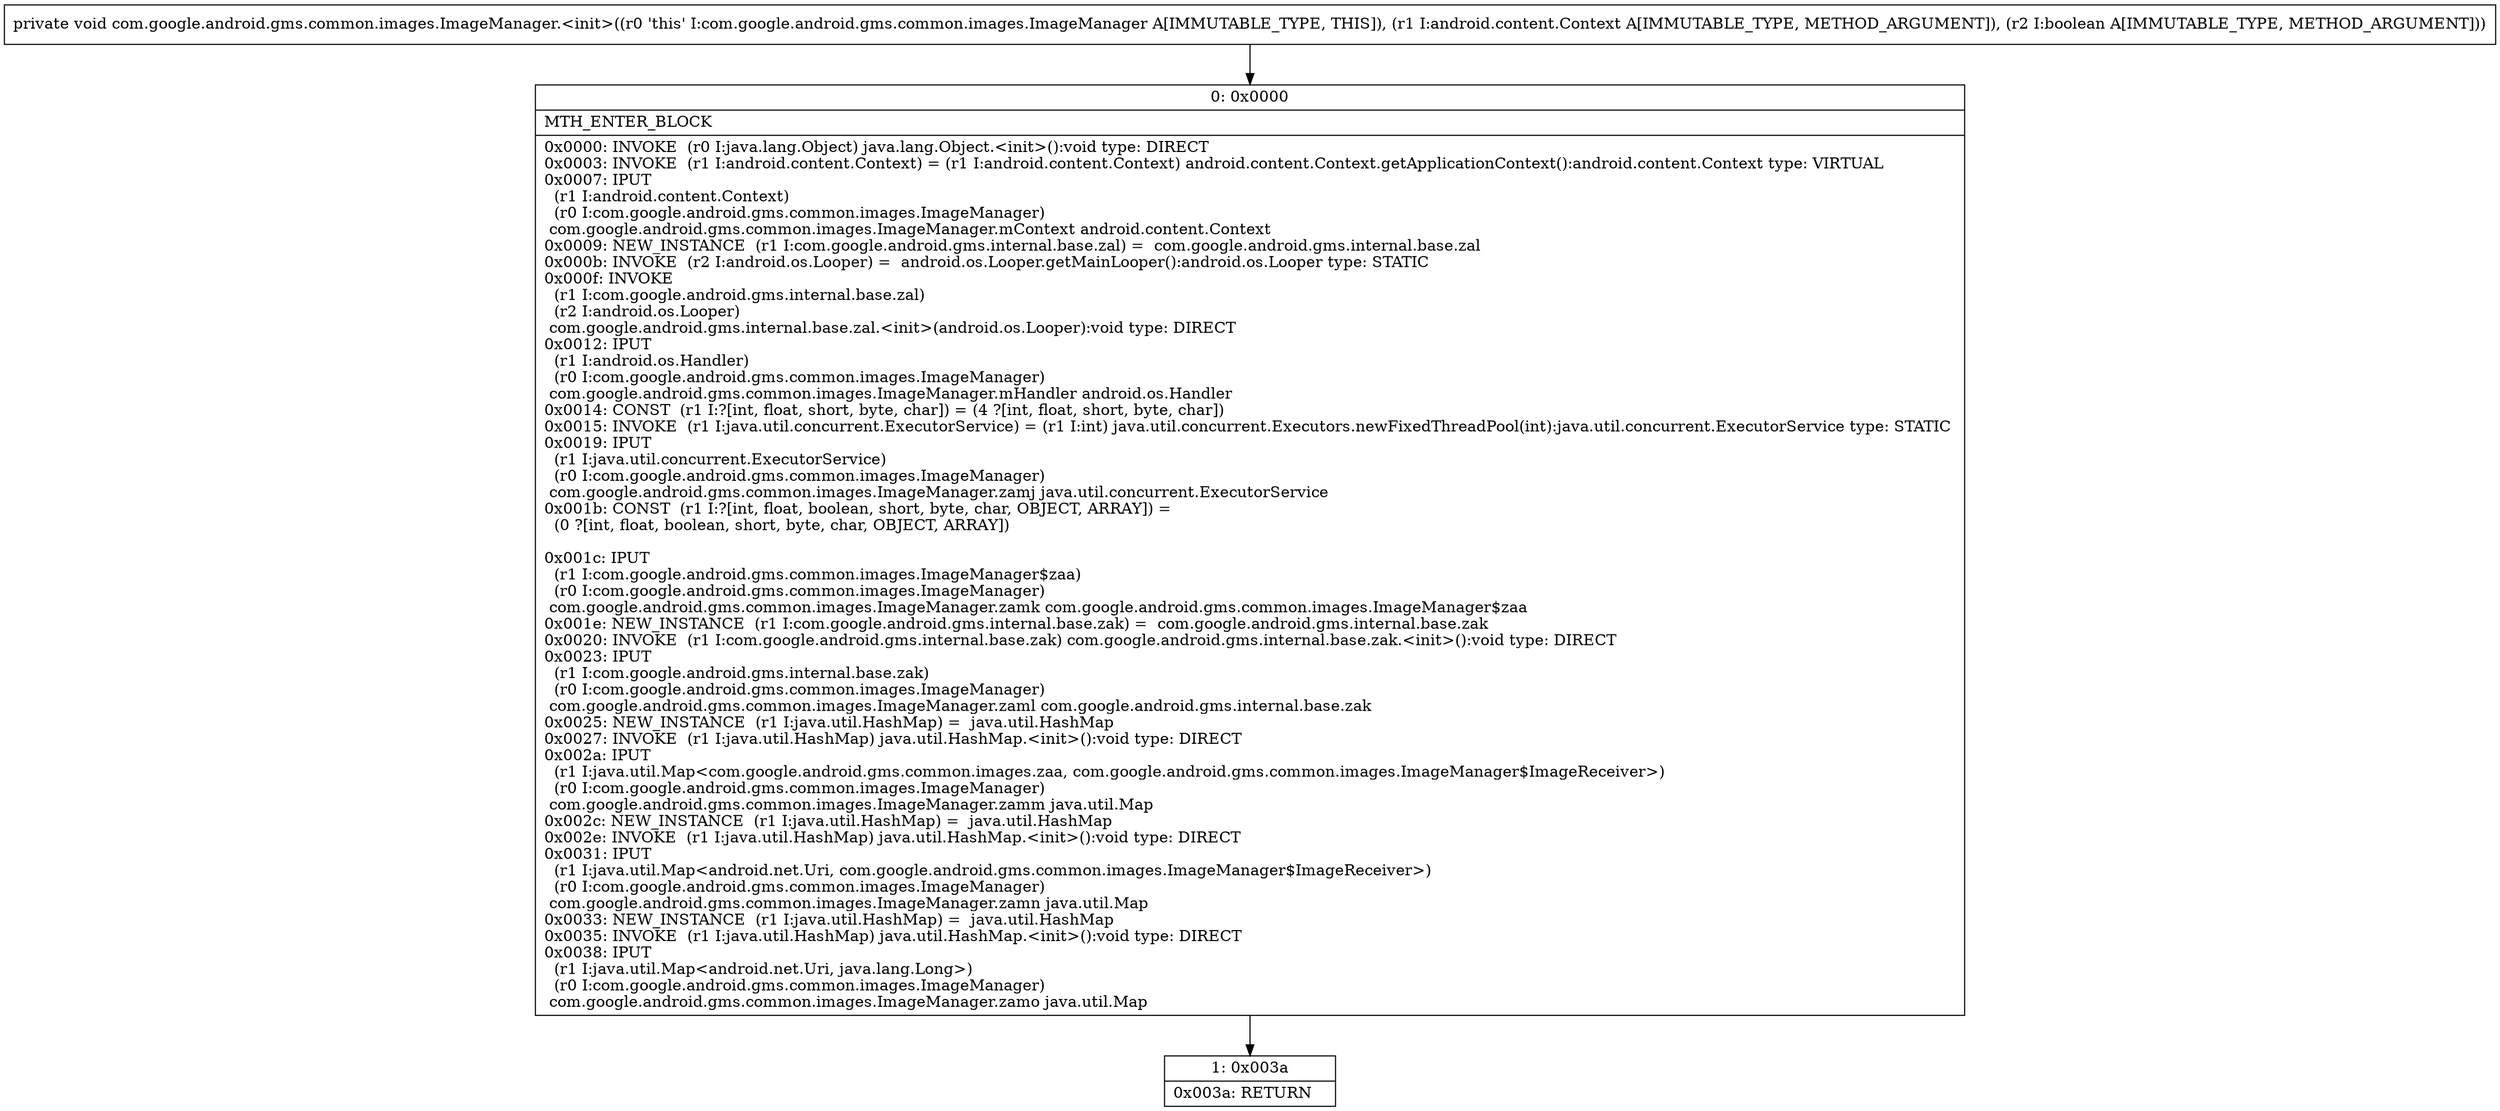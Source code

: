 digraph "CFG forcom.google.android.gms.common.images.ImageManager.\<init\>(Landroid\/content\/Context;Z)V" {
Node_0 [shape=record,label="{0\:\ 0x0000|MTH_ENTER_BLOCK\l|0x0000: INVOKE  (r0 I:java.lang.Object) java.lang.Object.\<init\>():void type: DIRECT \l0x0003: INVOKE  (r1 I:android.content.Context) = (r1 I:android.content.Context) android.content.Context.getApplicationContext():android.content.Context type: VIRTUAL \l0x0007: IPUT  \l  (r1 I:android.content.Context)\l  (r0 I:com.google.android.gms.common.images.ImageManager)\l com.google.android.gms.common.images.ImageManager.mContext android.content.Context \l0x0009: NEW_INSTANCE  (r1 I:com.google.android.gms.internal.base.zal) =  com.google.android.gms.internal.base.zal \l0x000b: INVOKE  (r2 I:android.os.Looper) =  android.os.Looper.getMainLooper():android.os.Looper type: STATIC \l0x000f: INVOKE  \l  (r1 I:com.google.android.gms.internal.base.zal)\l  (r2 I:android.os.Looper)\l com.google.android.gms.internal.base.zal.\<init\>(android.os.Looper):void type: DIRECT \l0x0012: IPUT  \l  (r1 I:android.os.Handler)\l  (r0 I:com.google.android.gms.common.images.ImageManager)\l com.google.android.gms.common.images.ImageManager.mHandler android.os.Handler \l0x0014: CONST  (r1 I:?[int, float, short, byte, char]) = (4 ?[int, float, short, byte, char]) \l0x0015: INVOKE  (r1 I:java.util.concurrent.ExecutorService) = (r1 I:int) java.util.concurrent.Executors.newFixedThreadPool(int):java.util.concurrent.ExecutorService type: STATIC \l0x0019: IPUT  \l  (r1 I:java.util.concurrent.ExecutorService)\l  (r0 I:com.google.android.gms.common.images.ImageManager)\l com.google.android.gms.common.images.ImageManager.zamj java.util.concurrent.ExecutorService \l0x001b: CONST  (r1 I:?[int, float, boolean, short, byte, char, OBJECT, ARRAY]) = \l  (0 ?[int, float, boolean, short, byte, char, OBJECT, ARRAY])\l \l0x001c: IPUT  \l  (r1 I:com.google.android.gms.common.images.ImageManager$zaa)\l  (r0 I:com.google.android.gms.common.images.ImageManager)\l com.google.android.gms.common.images.ImageManager.zamk com.google.android.gms.common.images.ImageManager$zaa \l0x001e: NEW_INSTANCE  (r1 I:com.google.android.gms.internal.base.zak) =  com.google.android.gms.internal.base.zak \l0x0020: INVOKE  (r1 I:com.google.android.gms.internal.base.zak) com.google.android.gms.internal.base.zak.\<init\>():void type: DIRECT \l0x0023: IPUT  \l  (r1 I:com.google.android.gms.internal.base.zak)\l  (r0 I:com.google.android.gms.common.images.ImageManager)\l com.google.android.gms.common.images.ImageManager.zaml com.google.android.gms.internal.base.zak \l0x0025: NEW_INSTANCE  (r1 I:java.util.HashMap) =  java.util.HashMap \l0x0027: INVOKE  (r1 I:java.util.HashMap) java.util.HashMap.\<init\>():void type: DIRECT \l0x002a: IPUT  \l  (r1 I:java.util.Map\<com.google.android.gms.common.images.zaa, com.google.android.gms.common.images.ImageManager$ImageReceiver\>)\l  (r0 I:com.google.android.gms.common.images.ImageManager)\l com.google.android.gms.common.images.ImageManager.zamm java.util.Map \l0x002c: NEW_INSTANCE  (r1 I:java.util.HashMap) =  java.util.HashMap \l0x002e: INVOKE  (r1 I:java.util.HashMap) java.util.HashMap.\<init\>():void type: DIRECT \l0x0031: IPUT  \l  (r1 I:java.util.Map\<android.net.Uri, com.google.android.gms.common.images.ImageManager$ImageReceiver\>)\l  (r0 I:com.google.android.gms.common.images.ImageManager)\l com.google.android.gms.common.images.ImageManager.zamn java.util.Map \l0x0033: NEW_INSTANCE  (r1 I:java.util.HashMap) =  java.util.HashMap \l0x0035: INVOKE  (r1 I:java.util.HashMap) java.util.HashMap.\<init\>():void type: DIRECT \l0x0038: IPUT  \l  (r1 I:java.util.Map\<android.net.Uri, java.lang.Long\>)\l  (r0 I:com.google.android.gms.common.images.ImageManager)\l com.google.android.gms.common.images.ImageManager.zamo java.util.Map \l}"];
Node_1 [shape=record,label="{1\:\ 0x003a|0x003a: RETURN   \l}"];
MethodNode[shape=record,label="{private void com.google.android.gms.common.images.ImageManager.\<init\>((r0 'this' I:com.google.android.gms.common.images.ImageManager A[IMMUTABLE_TYPE, THIS]), (r1 I:android.content.Context A[IMMUTABLE_TYPE, METHOD_ARGUMENT]), (r2 I:boolean A[IMMUTABLE_TYPE, METHOD_ARGUMENT])) }"];
MethodNode -> Node_0;
Node_0 -> Node_1;
}

